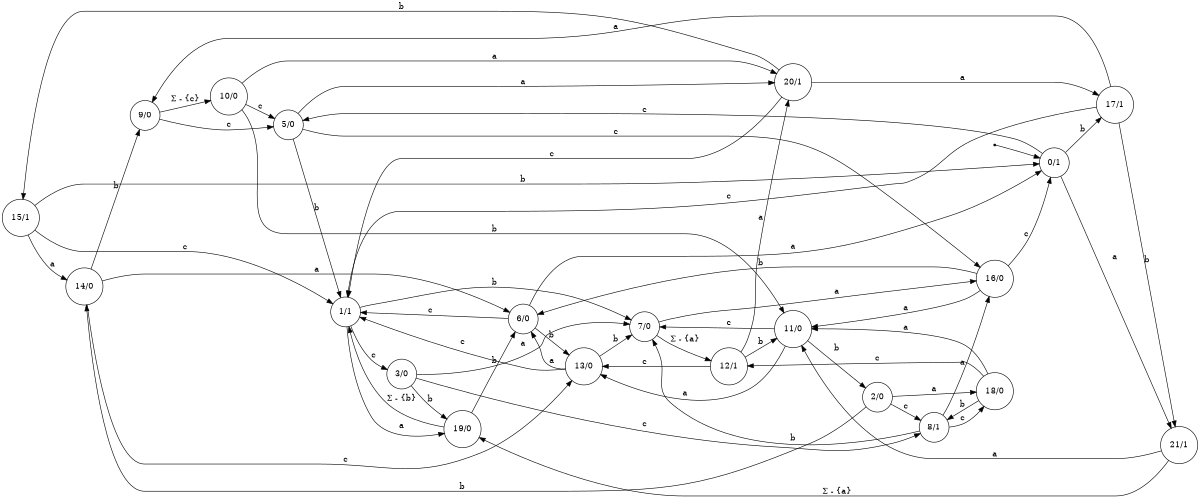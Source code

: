 digraph moore_machine {
	rankdir=LR size="8,5"
	node [shape=circle]
	15 [label="15/1"]
	15 -> 14 [label=a]
	15 -> 1 [label=c]
	15 -> 0 [label=b]
	0 [label="0/1"]
	0 -> 21 [label=a]
	0 -> 5 [label=c]
	0 -> 17 [label=b]
	9 [label="9/0"]
	9 -> 10 [label="Σ - {c}"]
	9 -> 5 [label=c]
	1 [label="1/1"]
	1 -> 19 [label=a]
	1 -> 3 [label=c]
	1 -> 7 [label=b]
	18 [label="18/0"]
	18 -> 11 [label=a]
	18 -> 12 [label=c]
	18 -> 8 [label=b]
	8 [label="8/1"]
	8 -> 16 [label=a]
	8 -> 18 [label=c]
	8 -> 7 [label=b]
	5 [label="5/0"]
	5 -> 20 [label=a]
	5 -> 16 [label=c]
	5 -> 1 [label=b]
	14 [label="14/0"]
	14 -> 6 [label=a]
	14 -> 13 [label=c]
	14 -> 9 [label=b]
	21 [label="21/1"]
	21 -> 11 [label=a]
	21 -> 19 [label="Σ - {a}"]
	20 [label="20/1"]
	20 -> 17 [label=a]
	20 -> 1 [label=c]
	20 -> 15 [label=b]
	16 [label="16/0"]
	16 -> 11 [label=a]
	16 -> 0 [label=c]
	16 -> 6 [label=b]
	2 [label="2/0"]
	2 -> 18 [label=a]
	2 -> 8 [label=c]
	2 -> 14 [label=b]
	13 [label="13/0"]
	13 -> 6 [label=a]
	13 -> 1 [label=c]
	13 -> 7 [label=b]
	3 [label="3/0"]
	3 -> 7 [label=a]
	3 -> 8 [label=c]
	3 -> 19 [label=b]
	7 [label="7/0"]
	7 -> 16 [label=a]
	7 -> 12 [label="Σ - {a}"]
	6 [label="6/0"]
	6 -> 0 [label=a]
	6 -> 1 [label=c]
	6 -> 13 [label=b]
	10 [label="10/0"]
	10 -> 20 [label=a]
	10 -> 5 [label=c]
	10 -> 11 [label=b]
	17 [label="17/1"]
	17 -> 9 [label=a]
	17 -> 1 [label=c]
	17 -> 21 [label=b]
	19 [label="19/0"]
	19 -> 1 [label="Σ - {b}"]
	19 -> 6 [label=b]
	11 [label="11/0"]
	11 -> 13 [label=a]
	11 -> 7 [label=c]
	11 -> 2 [label=b]
	12 [label="12/1"]
	12 -> 20 [label=a]
	12 -> 13 [label=c]
	12 -> 11 [label=b]
	node [shape=point]
	start
	start -> 0
}
